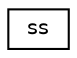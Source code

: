 digraph "Graphical Class Hierarchy"
{
  edge [fontname="Helvetica",fontsize="10",labelfontname="Helvetica",labelfontsize="10"];
  node [fontname="Helvetica",fontsize="10",shape=record];
  rankdir="LR";
  Node1 [label="ss",height=0.2,width=0.4,color="black", fillcolor="white", style="filled",URL="$structss.html"];
}
